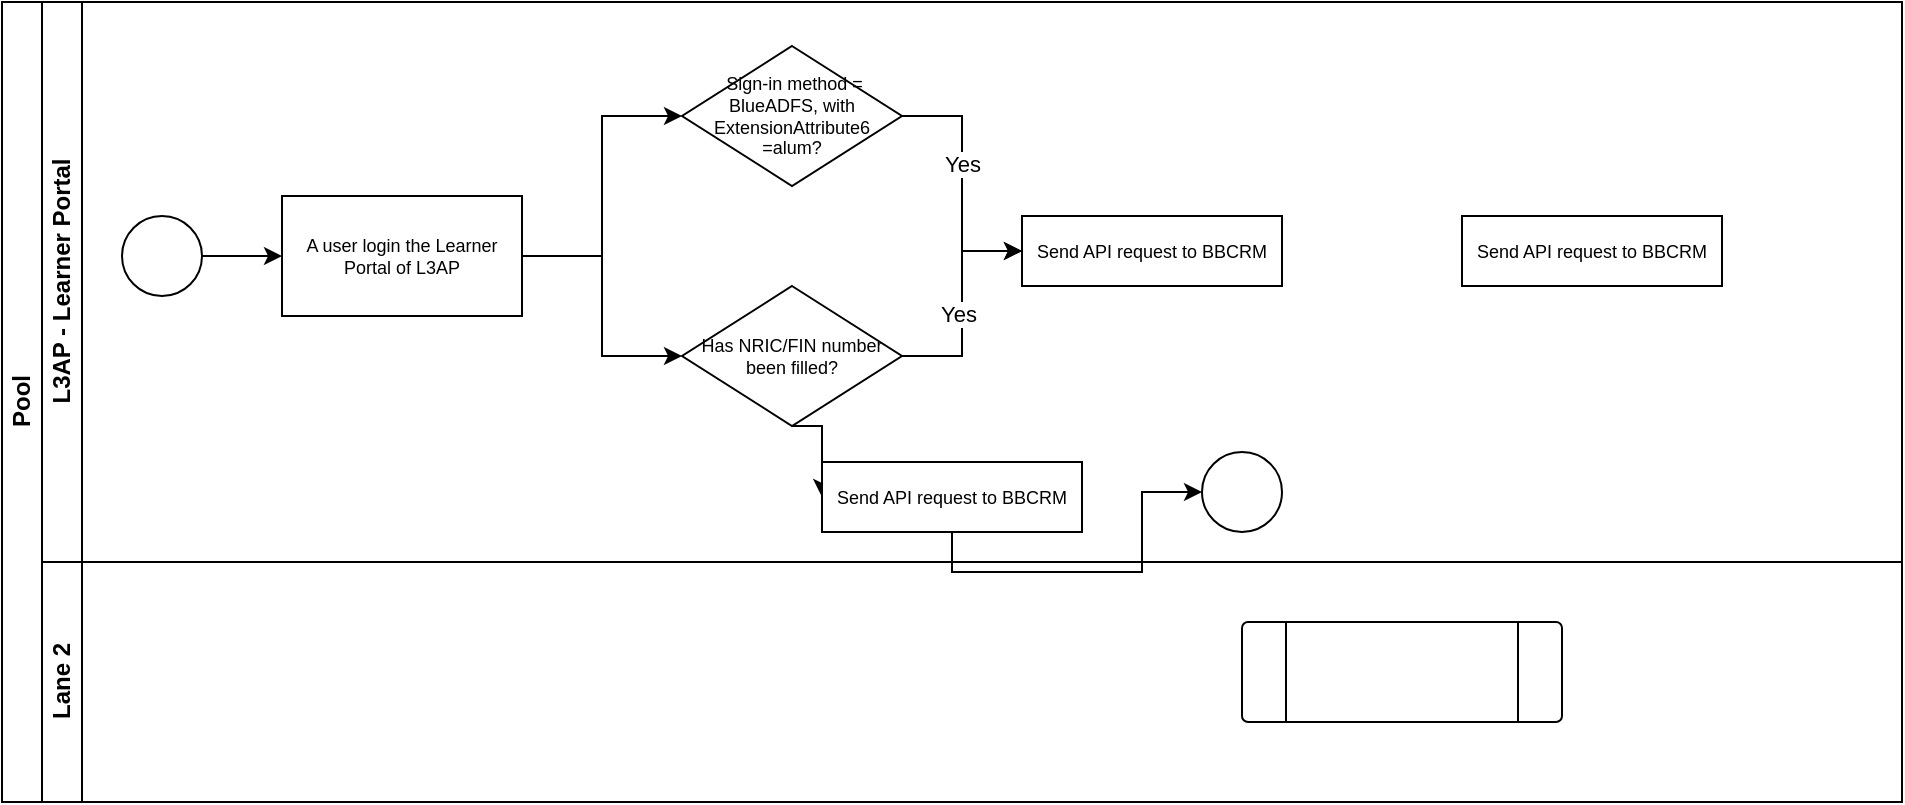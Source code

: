 <mxfile version="23.1.1" type="github">
  <diagram id="prtHgNgQTEPvFCAcTncT" name="Page-1">
    <mxGraphModel dx="583" dy="354" grid="1" gridSize="10" guides="1" tooltips="1" connect="1" arrows="1" fold="1" page="1" pageScale="1" pageWidth="827" pageHeight="1169" math="0" shadow="0">
      <root>
        <mxCell id="0" />
        <mxCell id="1" parent="0" />
        <mxCell id="dNxyNK7c78bLwvsdeMH5-19" value="Pool" style="swimlane;html=1;childLayout=stackLayout;resizeParent=1;resizeParentMax=0;horizontal=0;startSize=20;horizontalStack=0;" parent="1" vertex="1">
          <mxGeometry x="150" y="110" width="950" height="400" as="geometry" />
        </mxCell>
        <mxCell id="dNxyNK7c78bLwvsdeMH5-20" value="L3AP - Learner Portal" style="swimlane;html=1;startSize=20;horizontal=0;" parent="dNxyNK7c78bLwvsdeMH5-19" vertex="1">
          <mxGeometry x="20" width="930" height="280" as="geometry" />
        </mxCell>
        <mxCell id="dNxyNK7c78bLwvsdeMH5-25" value="" style="edgeStyle=orthogonalEdgeStyle;rounded=0;orthogonalLoop=1;jettySize=auto;html=1;" parent="dNxyNK7c78bLwvsdeMH5-20" source="dNxyNK7c78bLwvsdeMH5-23" target="dNxyNK7c78bLwvsdeMH5-24" edge="1">
          <mxGeometry relative="1" as="geometry" />
        </mxCell>
        <mxCell id="dNxyNK7c78bLwvsdeMH5-23" value="" style="ellipse;whiteSpace=wrap;html=1;" parent="dNxyNK7c78bLwvsdeMH5-20" vertex="1">
          <mxGeometry x="40" y="107" width="40" height="40" as="geometry" />
        </mxCell>
        <mxCell id="dNxyNK7c78bLwvsdeMH5-24" value="A user login the Learner Portal of L3AP" style="rounded=0;whiteSpace=wrap;html=1;fontFamily=Helvetica;fontSize=9;fontColor=#000000;align=center;" parent="dNxyNK7c78bLwvsdeMH5-20" vertex="1">
          <mxGeometry x="120" y="97" width="120" height="60" as="geometry" />
        </mxCell>
        <mxCell id="dNxyNK7c78bLwvsdeMH5-35" style="edgeStyle=orthogonalEdgeStyle;rounded=0;orthogonalLoop=1;jettySize=auto;html=1;endArrow=classic;endFill=1;" parent="dNxyNK7c78bLwvsdeMH5-20" edge="1">
          <mxGeometry relative="1" as="geometry">
            <mxPoint x="440.0" y="380.0" as="sourcePoint" />
            <mxPoint x="440" y="380" as="targetPoint" />
          </mxGeometry>
        </mxCell>
        <mxCell id="dNxyNK7c78bLwvsdeMH5-32" value="" style="ellipse;whiteSpace=wrap;html=1;" parent="dNxyNK7c78bLwvsdeMH5-20" vertex="1">
          <mxGeometry x="580" y="225" width="40" height="40" as="geometry" />
        </mxCell>
        <mxCell id="BHaIjJQOoG9ppwcKnq6u-1" value="&amp;nbsp;Sign-in method = BlueADFS,&amp;nbsp;with ExtensionAttribute6&lt;br style=&quot;font-size: 9px;&quot;&gt;=alum?" style="rhombus;whiteSpace=wrap;html=1;fontFamily=Helvetica;fontSize=9;fontColor=#000000;align=center;" vertex="1" parent="dNxyNK7c78bLwvsdeMH5-20">
          <mxGeometry x="320" y="22" width="110" height="70" as="geometry" />
        </mxCell>
        <mxCell id="dNxyNK7c78bLwvsdeMH5-29" value="" style="edgeStyle=orthogonalEdgeStyle;rounded=0;orthogonalLoop=1;jettySize=auto;html=1;endArrow=classic;endFill=1;exitX=1;exitY=0.5;exitDx=0;exitDy=0;entryX=0;entryY=0.5;entryDx=0;entryDy=0;" parent="dNxyNK7c78bLwvsdeMH5-20" source="dNxyNK7c78bLwvsdeMH5-24" target="BHaIjJQOoG9ppwcKnq6u-1" edge="1">
          <mxGeometry relative="1" as="geometry">
            <mxPoint x="260" y="292.0" as="targetPoint" />
          </mxGeometry>
        </mxCell>
        <mxCell id="BHaIjJQOoG9ppwcKnq6u-13" value="" style="edgeStyle=orthogonalEdgeStyle;rounded=0;orthogonalLoop=1;jettySize=auto;html=1;endArrow=classic;endFill=1;exitX=1;exitY=0.5;exitDx=0;exitDy=0;" edge="1" parent="dNxyNK7c78bLwvsdeMH5-20" source="dNxyNK7c78bLwvsdeMH5-24" target="BHaIjJQOoG9ppwcKnq6u-15">
          <mxGeometry relative="1" as="geometry">
            <mxPoint x="250" y="82" as="sourcePoint" />
            <mxPoint x="320" y="177" as="targetPoint" />
          </mxGeometry>
        </mxCell>
        <mxCell id="dNxyNK7c78bLwvsdeMH5-26" value="Send API request to BBCRM" style="rounded=0;whiteSpace=wrap;html=1;fontFamily=Helvetica;fontSize=9;fontColor=#000000;align=center;" parent="dNxyNK7c78bLwvsdeMH5-20" vertex="1">
          <mxGeometry x="490" y="107" width="130" height="35" as="geometry" />
        </mxCell>
        <mxCell id="BHaIjJQOoG9ppwcKnq6u-14" value="" style="edgeStyle=orthogonalEdgeStyle;rounded=0;orthogonalLoop=1;jettySize=auto;html=1;endArrow=classic;endFill=1;entryX=0;entryY=0.5;entryDx=0;entryDy=0;" edge="1" parent="dNxyNK7c78bLwvsdeMH5-20" source="BHaIjJQOoG9ppwcKnq6u-15" target="dNxyNK7c78bLwvsdeMH5-26">
          <mxGeometry relative="1" as="geometry">
            <mxPoint x="430" y="177" as="sourcePoint" />
            <mxPoint x="330" y="187" as="targetPoint" />
          </mxGeometry>
        </mxCell>
        <mxCell id="BHaIjJQOoG9ppwcKnq6u-16" value="Yes" style="edgeLabel;html=1;align=center;verticalAlign=middle;resizable=0;points=[];" vertex="1" connectable="0" parent="BHaIjJQOoG9ppwcKnq6u-14">
          <mxGeometry x="-0.082" y="2" relative="1" as="geometry">
            <mxPoint as="offset" />
          </mxGeometry>
        </mxCell>
        <mxCell id="BHaIjJQOoG9ppwcKnq6u-15" value="Has NRIC/FIN number &lt;br&gt;been filled?" style="rhombus;whiteSpace=wrap;html=1;fontFamily=Helvetica;fontSize=9;fontColor=#000000;align=center;" vertex="1" parent="dNxyNK7c78bLwvsdeMH5-20">
          <mxGeometry x="320" y="142" width="110" height="70" as="geometry" />
        </mxCell>
        <mxCell id="BHaIjJQOoG9ppwcKnq6u-17" value="" style="edgeStyle=orthogonalEdgeStyle;rounded=0;orthogonalLoop=1;jettySize=auto;html=1;endArrow=classic;endFill=1;exitX=1;exitY=0.5;exitDx=0;exitDy=0;entryX=0;entryY=0.5;entryDx=0;entryDy=0;" edge="1" parent="dNxyNK7c78bLwvsdeMH5-20" source="BHaIjJQOoG9ppwcKnq6u-1" target="dNxyNK7c78bLwvsdeMH5-26">
          <mxGeometry relative="1" as="geometry">
            <mxPoint x="390" y="252" as="sourcePoint" />
            <mxPoint x="430" y="252" as="targetPoint" />
          </mxGeometry>
        </mxCell>
        <mxCell id="BHaIjJQOoG9ppwcKnq6u-19" value="Yes" style="edgeLabel;html=1;align=center;verticalAlign=middle;resizable=0;points=[];" vertex="1" connectable="0" parent="BHaIjJQOoG9ppwcKnq6u-17">
          <mxGeometry x="-0.155" relative="1" as="geometry">
            <mxPoint as="offset" />
          </mxGeometry>
        </mxCell>
        <mxCell id="BHaIjJQOoG9ppwcKnq6u-21" value="Send API request to BBCRM" style="rounded=0;whiteSpace=wrap;html=1;fontFamily=Helvetica;fontSize=9;fontColor=#000000;align=center;" vertex="1" parent="dNxyNK7c78bLwvsdeMH5-20">
          <mxGeometry x="710" y="107" width="130" height="35" as="geometry" />
        </mxCell>
        <mxCell id="BHaIjJQOoG9ppwcKnq6u-22" value="" style="edgeStyle=orthogonalEdgeStyle;rounded=0;orthogonalLoop=1;jettySize=auto;html=1;endArrow=classic;endFill=1;exitX=0.5;exitY=1;exitDx=0;exitDy=0;entryX=0;entryY=0.5;entryDx=0;entryDy=0;" edge="1" parent="dNxyNK7c78bLwvsdeMH5-20" source="BHaIjJQOoG9ppwcKnq6u-23" target="dNxyNK7c78bLwvsdeMH5-32">
          <mxGeometry relative="1" as="geometry">
            <mxPoint x="250" y="137" as="sourcePoint" />
            <mxPoint x="330" y="187" as="targetPoint" />
          </mxGeometry>
        </mxCell>
        <mxCell id="BHaIjJQOoG9ppwcKnq6u-24" value="" style="edgeStyle=orthogonalEdgeStyle;rounded=0;orthogonalLoop=1;jettySize=auto;html=1;endArrow=classic;endFill=1;exitX=0.5;exitY=1;exitDx=0;exitDy=0;entryX=0;entryY=0.5;entryDx=0;entryDy=0;" edge="1" parent="dNxyNK7c78bLwvsdeMH5-20" source="BHaIjJQOoG9ppwcKnq6u-15" target="BHaIjJQOoG9ppwcKnq6u-23">
          <mxGeometry relative="1" as="geometry">
            <mxPoint x="515" y="332" as="sourcePoint" />
            <mxPoint x="690" y="370" as="targetPoint" />
          </mxGeometry>
        </mxCell>
        <mxCell id="BHaIjJQOoG9ppwcKnq6u-23" value="Send API request to BBCRM" style="rounded=0;whiteSpace=wrap;html=1;fontFamily=Helvetica;fontSize=9;fontColor=#000000;align=center;" vertex="1" parent="dNxyNK7c78bLwvsdeMH5-20">
          <mxGeometry x="390" y="230" width="130" height="35" as="geometry" />
        </mxCell>
        <mxCell id="dNxyNK7c78bLwvsdeMH5-21" value="Lane 2" style="swimlane;html=1;startSize=20;horizontal=0;" parent="dNxyNK7c78bLwvsdeMH5-19" vertex="1">
          <mxGeometry x="20" y="280" width="930" height="120" as="geometry" />
        </mxCell>
        <mxCell id="BHaIjJQOoG9ppwcKnq6u-20" value="" style="verticalLabelPosition=bottom;verticalAlign=top;html=1;shape=process;whiteSpace=wrap;rounded=1;size=0.14;arcSize=6;" vertex="1" parent="dNxyNK7c78bLwvsdeMH5-21">
          <mxGeometry x="600" y="30" width="160" height="50" as="geometry" />
        </mxCell>
      </root>
    </mxGraphModel>
  </diagram>
</mxfile>
